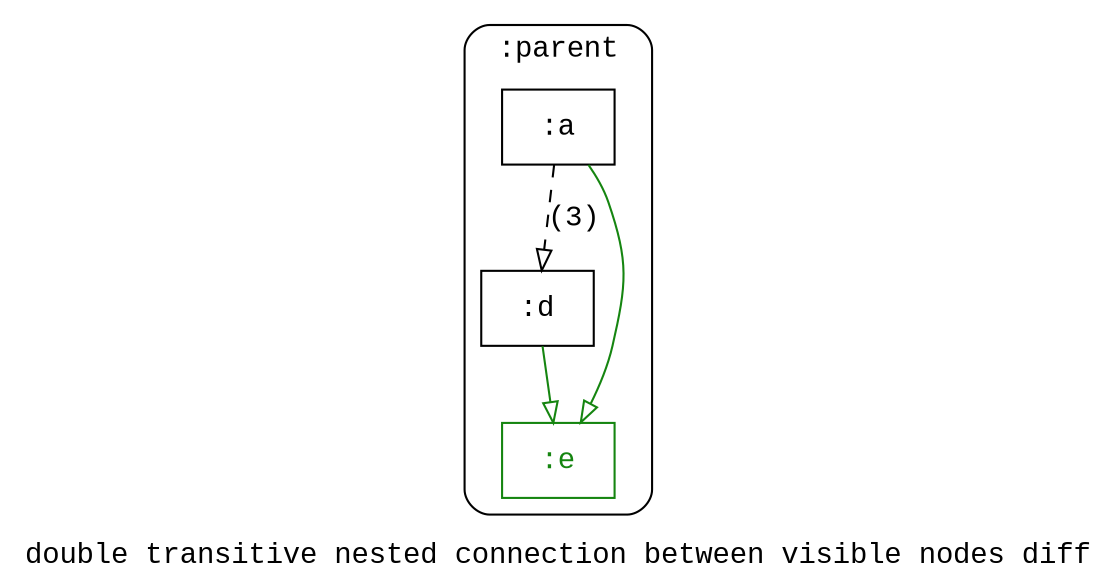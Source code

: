 digraph D {
    label="double transitive nested connection between visible nodes diff";
    tooltip="double transitive nested connection between visible nodes diff";
    bgcolor="#ffffff";
    fontcolor="#000000";
    fontname="Courier New";
    
    subgraph cluster_node1 { /* :parent */
        label=":parent";
        style="rounded";
        fontname="Courier New";
        color="#000000";
        fontcolor="#000000";
        tooltip=":parent";
        
        node2 [color="#000000",fontcolor="#000000",fontname="Courier New",shape="rectangle",tooltip=":parent:a",label=":a"]
        node3 [color="#000000",fontcolor="#000000",fontname="Courier New",shape="rectangle",tooltip=":parent:d",label=":d"]
        node4 [color="#158510",fontcolor="#158510",fontname="Courier New",shape="rectangle",tooltip=":parent:e",label=":e"]
    }
    
    node2 -> node3 [arrowhead="empty",color="#000000",fontcolor="#000000",fontname="Courier New",label="(3)",style="dashed",tooltip=":parent:a\n   ->\n:parent:d",]
    node2 -> node4 [arrowhead="empty",color="#158510",tooltip=":parent:a\n   ->\n:parent:e",]
    node3 -> node4 [arrowhead="empty",color="#158510",tooltip=":parent:d\n   ->\n:parent:e",]
}
